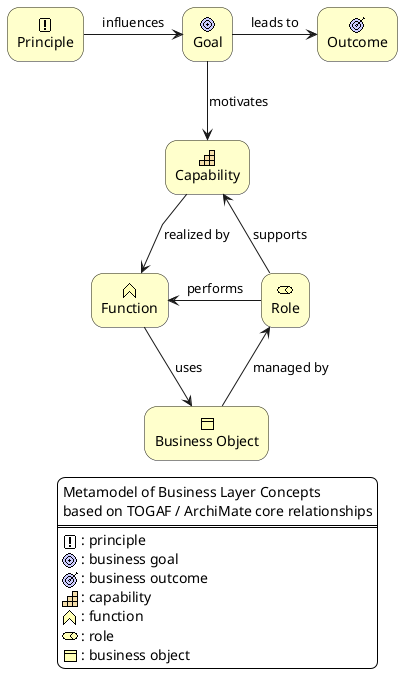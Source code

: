 @startuml

skinparam backgroundcolor transparent

skinparam rectangle<<structure>> {
  roundCorner 25
}
skinparam rectangle<<behavior>> {
  roundCorner 25
}
skinparam rectangle<<active>> {
  roundCorner 25
}
skinparam rectangle<<passive>> {
  roundCorner 25
}
skinparam linetype polyline

' ArchiMate sprites
sprite $bRole jar:archimate/business-role
sprite $bFunction jar:archimate/business-function
sprite $bCapability jar:archimate/strategy-capability
sprite $bObject jar:archimate/business-object
sprite $bGoal jar:archimate/motivation-goal
sprite $bOutcome jar:archimate/motivation-outcome
sprite $bPrinciple jar:archimate/principle

' Definitions
rectangle "Principle" as Principle <<$bPrinciple>><<structure>> #Business
rectangle "Goal" as Goal <<$bGoal>><<structure>> #Business
rectangle "Outcome" as Outcome <<$bOutcome>><<structure>> #Business
rectangle "Capability" as Capability <<$bCapability>><<structure>> #Business
rectangle "Function" as Function <<$bFunction>><<behavior>> #Business
rectangle "Role" as Role <<$bRole>><<active>> #Business
rectangle "Business Object" as Info <<$bObject>><<passive>> #Business

' Relationships
Principle -right-> Goal : influences
Goal -r-> Outcome : leads to
Goal -down-> Capability : motivates
Capability -down-> Function : realized by
Function -down-> Info : uses
Role -left-> Function : performs
Role -u-> Capability : supports
Info -up-> Role : managed by

legend right
Metamodel of Business Layer Concepts  
based on TOGAF / ArchiMate core relationships
====
<$bPrinciple> : principle  
<$bGoal> : business goal  
<$bOutcome> : business outcome  
<$bCapability> : capability  
<$bFunction> : function  
<$bRole> : role  
<$bObject> : business object  
endlegend
@enduml